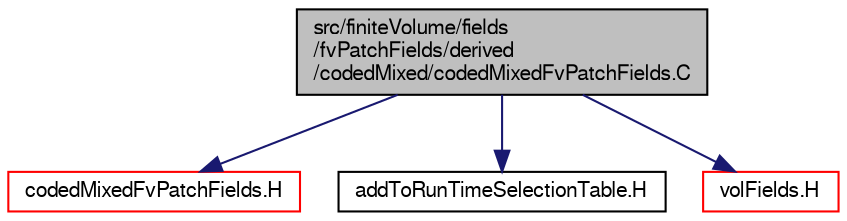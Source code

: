 digraph "src/finiteVolume/fields/fvPatchFields/derived/codedMixed/codedMixedFvPatchFields.C"
{
  bgcolor="transparent";
  edge [fontname="FreeSans",fontsize="10",labelfontname="FreeSans",labelfontsize="10"];
  node [fontname="FreeSans",fontsize="10",shape=record];
  Node0 [label="src/finiteVolume/fields\l/fvPatchFields/derived\l/codedMixed/codedMixedFvPatchFields.C",height=0.2,width=0.4,color="black", fillcolor="grey75", style="filled", fontcolor="black"];
  Node0 -> Node1 [color="midnightblue",fontsize="10",style="solid",fontname="FreeSans"];
  Node1 [label="codedMixedFvPatchFields.H",height=0.2,width=0.4,color="red",URL="$a01811.html"];
  Node0 -> Node202 [color="midnightblue",fontsize="10",style="solid",fontname="FreeSans"];
  Node202 [label="addToRunTimeSelectionTable.H",height=0.2,width=0.4,color="black",URL="$a09263.html",tooltip="Macros for easy insertion into run-time selection tables. "];
  Node0 -> Node203 [color="midnightblue",fontsize="10",style="solid",fontname="FreeSans"];
  Node203 [label="volFields.H",height=0.2,width=0.4,color="red",URL="$a02750.html"];
}
